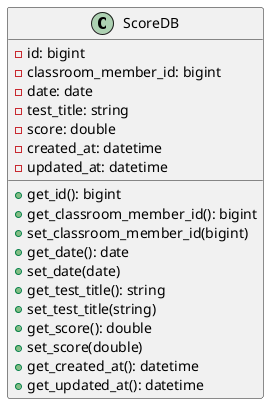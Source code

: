 @startuml score
class ScoreDB {
    - id: bigint
    - classroom_member_id: bigint
    - date: date
    - test_title: string
    - score: double
    - created_at: datetime
    - updated_at: datetime
    + get_id(): bigint
    + get_classroom_member_id(): bigint
    + set_classroom_member_id(bigint)
    + get_date(): date
    + set_date(date)
    + get_test_title(): string
    + set_test_title(string)
    + get_score(): double
    + set_score(double)
    + get_created_at(): datetime
    + get_updated_at(): datetime
}
@enduml